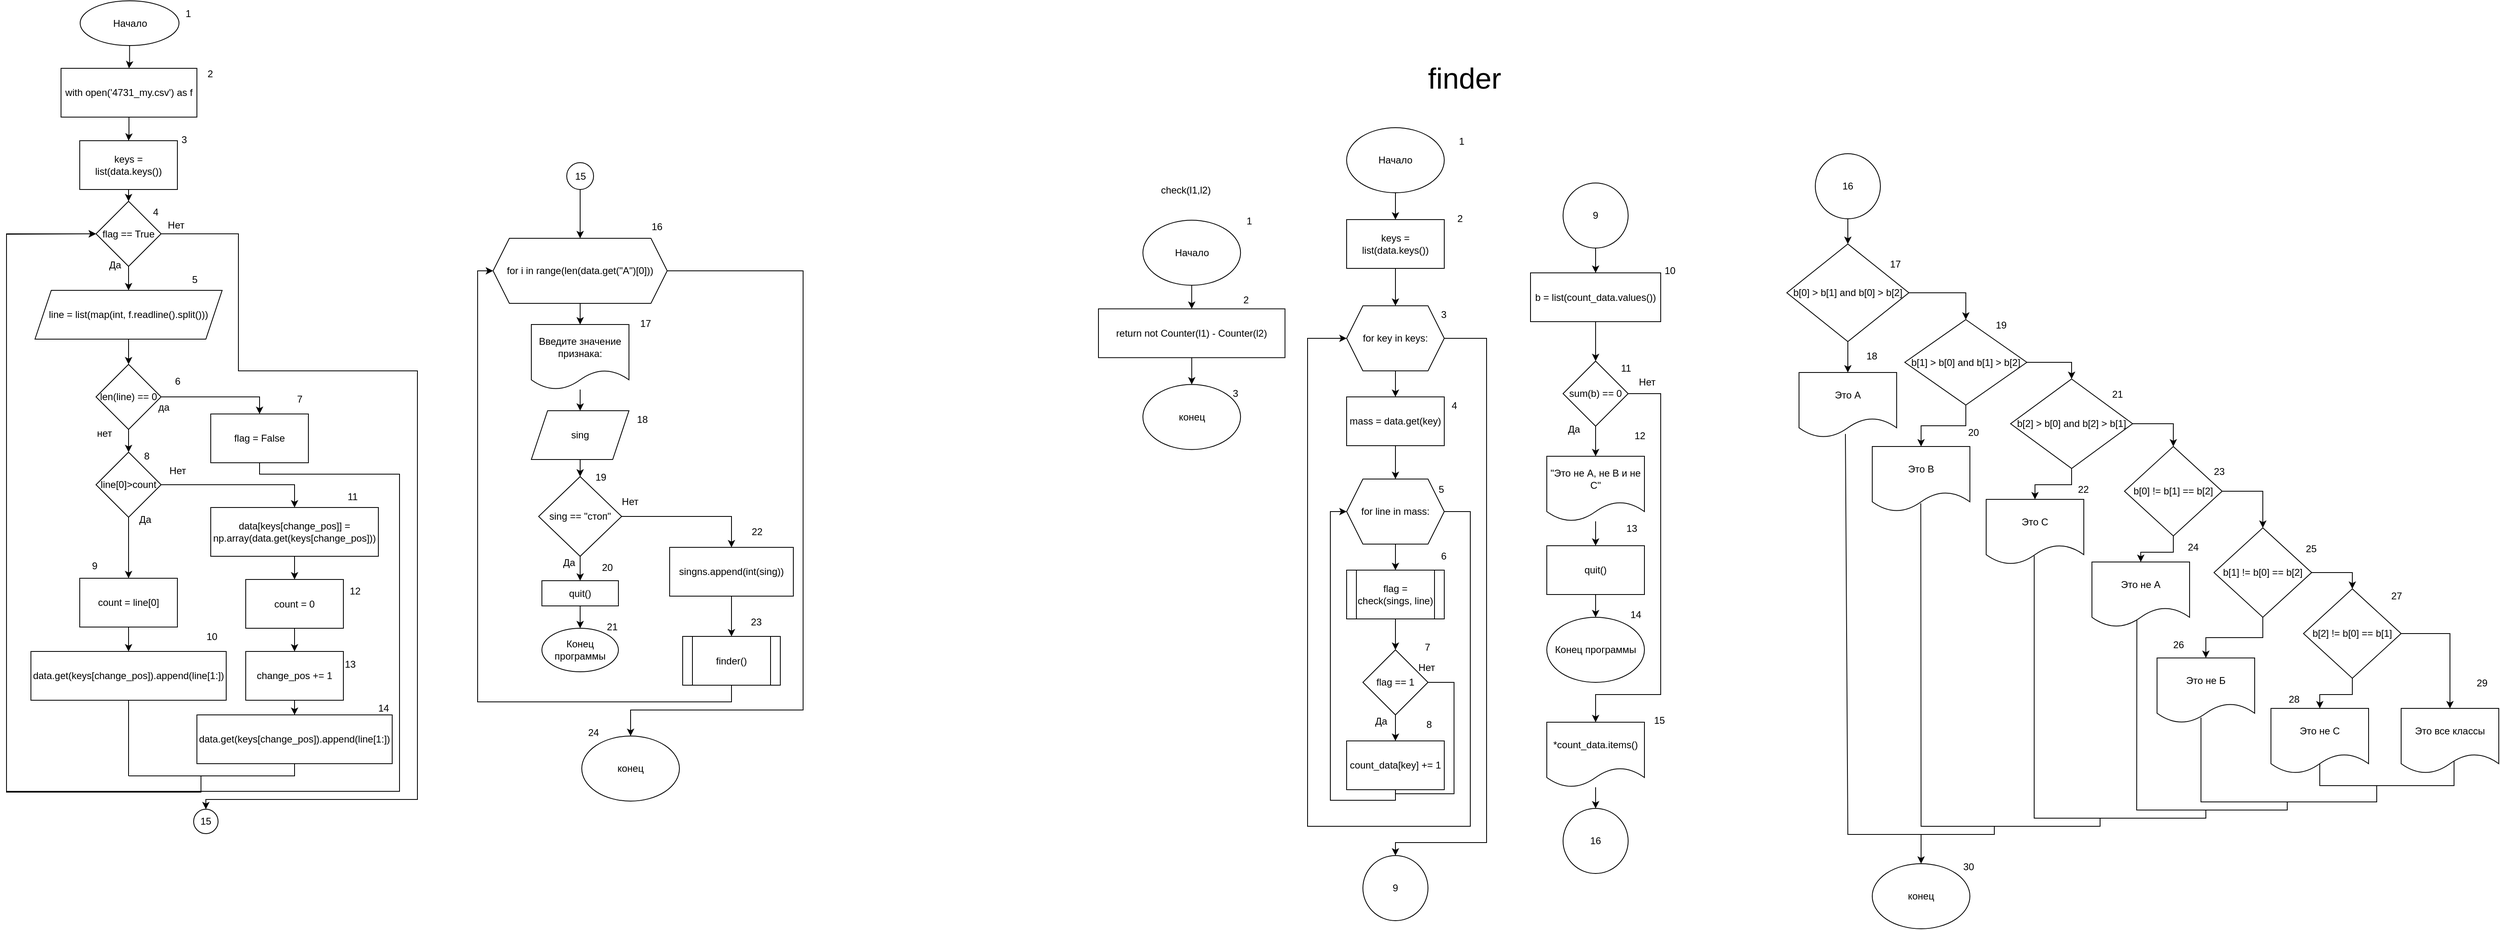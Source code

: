 <mxfile version="24.7.8">
  <diagram name="Страница — 1" id="6paGhTydWDE-ZFZEfHjX">
    <mxGraphModel dx="3225" dy="1973" grid="0" gridSize="10" guides="1" tooltips="1" connect="1" arrows="1" fold="1" page="0" pageScale="1" pageWidth="827" pageHeight="1169" math="0" shadow="0">
      <root>
        <mxCell id="0" />
        <mxCell id="1" parent="0" />
        <mxCell id="M2G4C2IX5sGu1GU9rxD8-1" style="edgeStyle=orthogonalEdgeStyle;rounded=0;orthogonalLoop=1;jettySize=auto;html=1;" parent="1" source="M2G4C2IX5sGu1GU9rxD8-2" target="M2G4C2IX5sGu1GU9rxD8-48" edge="1">
          <mxGeometry relative="1" as="geometry" />
        </mxCell>
        <mxCell id="M2G4C2IX5sGu1GU9rxD8-2" value="Начало" style="ellipse;whiteSpace=wrap;html=1;fillColor=default;" parent="1" vertex="1">
          <mxGeometry x="251.5" y="-75" width="121.5" height="55" as="geometry" />
        </mxCell>
        <mxCell id="M2G4C2IX5sGu1GU9rxD8-3" style="edgeStyle=orthogonalEdgeStyle;rounded=0;orthogonalLoop=1;jettySize=auto;html=1;" parent="1" source="M2G4C2IX5sGu1GU9rxD8-4" target="M2G4C2IX5sGu1GU9rxD8-41" edge="1">
          <mxGeometry relative="1" as="geometry" />
        </mxCell>
        <mxCell id="M2G4C2IX5sGu1GU9rxD8-4" value="line = list(map(int, f.readline().split()))" style="shape=parallelogram;perimeter=parallelogramPerimeter;whiteSpace=wrap;html=1;fixedSize=1;" parent="1" vertex="1">
          <mxGeometry x="196" y="281" width="230" height="60" as="geometry" />
        </mxCell>
        <mxCell id="M2G4C2IX5sGu1GU9rxD8-6" style="edgeStyle=orthogonalEdgeStyle;rounded=0;orthogonalLoop=1;jettySize=auto;html=1;" parent="1" source="M2G4C2IX5sGu1GU9rxD8-8" target="M2G4C2IX5sGu1GU9rxD8-10" edge="1">
          <mxGeometry relative="1" as="geometry" />
        </mxCell>
        <mxCell id="M2G4C2IX5sGu1GU9rxD8-7" style="edgeStyle=orthogonalEdgeStyle;rounded=0;orthogonalLoop=1;jettySize=auto;html=1;entryX=0.5;entryY=0;entryDx=0;entryDy=0;" parent="1" source="M2G4C2IX5sGu1GU9rxD8-8" target="M2G4C2IX5sGu1GU9rxD8-13" edge="1">
          <mxGeometry relative="1" as="geometry" />
        </mxCell>
        <mxCell id="M2G4C2IX5sGu1GU9rxD8-8" value="line[0]&amp;gt;count" style="rhombus;whiteSpace=wrap;html=1;" parent="1" vertex="1">
          <mxGeometry x="271" y="480" width="80" height="80" as="geometry" />
        </mxCell>
        <mxCell id="M2G4C2IX5sGu1GU9rxD8-9" style="edgeStyle=orthogonalEdgeStyle;rounded=0;orthogonalLoop=1;jettySize=auto;html=1;entryX=0.5;entryY=0;entryDx=0;entryDy=0;" parent="1" source="M2G4C2IX5sGu1GU9rxD8-10" target="M2G4C2IX5sGu1GU9rxD8-11" edge="1">
          <mxGeometry relative="1" as="geometry" />
        </mxCell>
        <mxCell id="M2G4C2IX5sGu1GU9rxD8-10" value="count = line[0]" style="rounded=0;whiteSpace=wrap;html=1;" parent="1" vertex="1">
          <mxGeometry x="251" y="635" width="120" height="60" as="geometry" />
        </mxCell>
        <mxCell id="M2G4C2IX5sGu1GU9rxD8-11" value="data.get(keys[change_pos]).append(line[1:])" style="rounded=0;whiteSpace=wrap;html=1;" parent="1" vertex="1">
          <mxGeometry x="191" y="725" width="240" height="60" as="geometry" />
        </mxCell>
        <mxCell id="M2G4C2IX5sGu1GU9rxD8-12" value="" style="edgeStyle=orthogonalEdgeStyle;rounded=0;orthogonalLoop=1;jettySize=auto;html=1;" parent="1" source="M2G4C2IX5sGu1GU9rxD8-13" target="M2G4C2IX5sGu1GU9rxD8-15" edge="1">
          <mxGeometry relative="1" as="geometry" />
        </mxCell>
        <mxCell id="M2G4C2IX5sGu1GU9rxD8-13" value="data[keys[change_pos]] = np.array(data.get(keys[change_pos]))" style="rounded=0;whiteSpace=wrap;html=1;" parent="1" vertex="1">
          <mxGeometry x="412" y="548" width="206" height="60" as="geometry" />
        </mxCell>
        <mxCell id="M2G4C2IX5sGu1GU9rxD8-14" value="" style="edgeStyle=orthogonalEdgeStyle;rounded=0;orthogonalLoop=1;jettySize=auto;html=1;" parent="1" source="M2G4C2IX5sGu1GU9rxD8-15" target="M2G4C2IX5sGu1GU9rxD8-17" edge="1">
          <mxGeometry relative="1" as="geometry" />
        </mxCell>
        <mxCell id="M2G4C2IX5sGu1GU9rxD8-15" value="count = 0" style="rounded=0;whiteSpace=wrap;html=1;" parent="1" vertex="1">
          <mxGeometry x="455" y="636.5" width="120" height="60" as="geometry" />
        </mxCell>
        <mxCell id="M2G4C2IX5sGu1GU9rxD8-16" value="" style="edgeStyle=orthogonalEdgeStyle;rounded=0;orthogonalLoop=1;jettySize=auto;html=1;" parent="1" source="M2G4C2IX5sGu1GU9rxD8-17" target="M2G4C2IX5sGu1GU9rxD8-20" edge="1">
          <mxGeometry relative="1" as="geometry" />
        </mxCell>
        <mxCell id="M2G4C2IX5sGu1GU9rxD8-17" value="change_pos += 1" style="rounded=0;whiteSpace=wrap;html=1;" parent="1" vertex="1">
          <mxGeometry x="455" y="725" width="120" height="60" as="geometry" />
        </mxCell>
        <mxCell id="M2G4C2IX5sGu1GU9rxD8-18" value="Нет" style="text;html=1;align=center;verticalAlign=middle;resizable=0;points=[];autosize=1;strokeColor=none;fillColor=none;" parent="1" vertex="1">
          <mxGeometry x="351" y="488" width="40" height="30" as="geometry" />
        </mxCell>
        <mxCell id="M2G4C2IX5sGu1GU9rxD8-19" value="Да" style="text;html=1;align=center;verticalAlign=middle;resizable=0;points=[];autosize=1;strokeColor=none;fillColor=none;" parent="1" vertex="1">
          <mxGeometry x="311" y="548" width="40" height="30" as="geometry" />
        </mxCell>
        <mxCell id="M2G4C2IX5sGu1GU9rxD8-20" value="data.get(keys[change_pos]).append(line[1:])" style="rounded=0;whiteSpace=wrap;html=1;" parent="1" vertex="1">
          <mxGeometry x="395" y="803" width="240" height="60" as="geometry" />
        </mxCell>
        <mxCell id="M2G4C2IX5sGu1GU9rxD8-22" value="" style="edgeStyle=orthogonalEdgeStyle;rounded=0;orthogonalLoop=1;jettySize=auto;html=1;" parent="1" source="M2G4C2IX5sGu1GU9rxD8-23" target="M2G4C2IX5sGu1GU9rxD8-43" edge="1">
          <mxGeometry relative="1" as="geometry" />
        </mxCell>
        <mxCell id="M2G4C2IX5sGu1GU9rxD8-23" value="keys = list(data.keys())" style="rounded=0;whiteSpace=wrap;html=1;" parent="1" vertex="1">
          <mxGeometry x="251" y="97" width="120" height="60" as="geometry" />
        </mxCell>
        <mxCell id="M2G4C2IX5sGu1GU9rxD8-24" value="1" style="text;html=1;align=center;verticalAlign=middle;resizable=0;points=[];autosize=1;strokeColor=none;fillColor=none;" parent="1" vertex="1">
          <mxGeometry x="371" y="-72" width="25" height="26" as="geometry" />
        </mxCell>
        <mxCell id="M2G4C2IX5sGu1GU9rxD8-25" value="2" style="text;html=1;align=center;verticalAlign=middle;resizable=0;points=[];autosize=1;strokeColor=none;fillColor=none;" parent="1" vertex="1">
          <mxGeometry x="398.5" y="2" width="25" height="26" as="geometry" />
        </mxCell>
        <mxCell id="M2G4C2IX5sGu1GU9rxD8-26" value="3" style="text;html=1;align=center;verticalAlign=middle;resizable=0;points=[];autosize=1;strokeColor=none;fillColor=none;" parent="1" vertex="1">
          <mxGeometry x="366" y="83" width="25" height="26" as="geometry" />
        </mxCell>
        <mxCell id="M2G4C2IX5sGu1GU9rxD8-27" value="4" style="text;html=1;align=center;verticalAlign=middle;resizable=0;points=[];autosize=1;strokeColor=none;fillColor=none;" parent="1" vertex="1">
          <mxGeometry x="331" y="171.5" width="25" height="26" as="geometry" />
        </mxCell>
        <mxCell id="M2G4C2IX5sGu1GU9rxD8-28" value="5" style="text;html=1;align=center;verticalAlign=middle;resizable=0;points=[];autosize=1;strokeColor=none;fillColor=none;" parent="1" vertex="1">
          <mxGeometry x="379" y="255" width="25" height="26" as="geometry" />
        </mxCell>
        <mxCell id="M2G4C2IX5sGu1GU9rxD8-29" value="8" style="text;html=1;align=center;verticalAlign=middle;resizable=0;points=[];autosize=1;strokeColor=none;fillColor=none;" parent="1" vertex="1">
          <mxGeometry x="320" y="472" width="25" height="26" as="geometry" />
        </mxCell>
        <mxCell id="M2G4C2IX5sGu1GU9rxD8-30" value="9" style="text;html=1;align=center;verticalAlign=middle;resizable=0;points=[];autosize=1;strokeColor=none;fillColor=none;" parent="1" vertex="1">
          <mxGeometry x="256" y="607" width="25" height="26" as="geometry" />
        </mxCell>
        <mxCell id="M2G4C2IX5sGu1GU9rxD8-31" value="10" style="text;html=1;align=center;verticalAlign=middle;resizable=0;points=[];autosize=1;strokeColor=none;fillColor=none;" parent="1" vertex="1">
          <mxGeometry x="397" y="694" width="31" height="26" as="geometry" />
        </mxCell>
        <mxCell id="M2G4C2IX5sGu1GU9rxD8-32" value="11" style="text;html=1;align=center;verticalAlign=middle;resizable=0;points=[];autosize=1;strokeColor=none;fillColor=none;" parent="1" vertex="1">
          <mxGeometry x="571" y="522" width="30" height="26" as="geometry" />
        </mxCell>
        <mxCell id="M2G4C2IX5sGu1GU9rxD8-33" value="12" style="text;html=1;align=center;verticalAlign=middle;resizable=0;points=[];autosize=1;strokeColor=none;fillColor=none;" parent="1" vertex="1">
          <mxGeometry x="573" y="638" width="31" height="26" as="geometry" />
        </mxCell>
        <mxCell id="M2G4C2IX5sGu1GU9rxD8-34" value="13" style="text;html=1;align=center;verticalAlign=middle;resizable=0;points=[];autosize=1;strokeColor=none;fillColor=none;" parent="1" vertex="1">
          <mxGeometry x="567" y="728" width="31" height="26" as="geometry" />
        </mxCell>
        <mxCell id="M2G4C2IX5sGu1GU9rxD8-35" value="14" style="text;html=1;align=center;verticalAlign=middle;resizable=0;points=[];autosize=1;strokeColor=none;fillColor=none;" parent="1" vertex="1">
          <mxGeometry x="608" y="782" width="31" height="26" as="geometry" />
        </mxCell>
        <mxCell id="M2G4C2IX5sGu1GU9rxD8-36" value="" style="endArrow=none;html=1;rounded=0;entryX=0.5;entryY=1;entryDx=0;entryDy=0;" parent="1" target="M2G4C2IX5sGu1GU9rxD8-11" edge="1">
          <mxGeometry width="50" height="50" relative="1" as="geometry">
            <mxPoint x="311" y="878" as="sourcePoint" />
            <mxPoint x="293.5" y="819" as="targetPoint" />
          </mxGeometry>
        </mxCell>
        <mxCell id="M2G4C2IX5sGu1GU9rxD8-37" value="" style="endArrow=classic;html=1;rounded=0;entryX=0;entryY=0.5;entryDx=0;entryDy=0;" parent="1" target="M2G4C2IX5sGu1GU9rxD8-43" edge="1">
          <mxGeometry width="50" height="50" relative="1" as="geometry">
            <mxPoint x="400" y="878" as="sourcePoint" />
            <mxPoint x="237" y="211.5" as="targetPoint" />
            <Array as="points">
              <mxPoint x="400" y="890" />
              <mxPoint x="400" y="898" />
              <mxPoint x="280" y="898" />
              <mxPoint x="161" y="898" />
              <mxPoint x="161" y="212" />
            </Array>
          </mxGeometry>
        </mxCell>
        <mxCell id="M2G4C2IX5sGu1GU9rxD8-38" value="" style="endArrow=none;html=1;rounded=0;entryX=0.5;entryY=1;entryDx=0;entryDy=0;" parent="1" target="M2G4C2IX5sGu1GU9rxD8-20" edge="1">
          <mxGeometry width="50" height="50" relative="1" as="geometry">
            <mxPoint x="311" y="878" as="sourcePoint" />
            <mxPoint x="521" y="895" as="targetPoint" />
            <Array as="points">
              <mxPoint x="403" y="878" />
              <mxPoint x="515" y="878" />
            </Array>
          </mxGeometry>
        </mxCell>
        <mxCell id="M2G4C2IX5sGu1GU9rxD8-39" style="edgeStyle=orthogonalEdgeStyle;rounded=0;orthogonalLoop=1;jettySize=auto;html=1;entryX=0.5;entryY=0;entryDx=0;entryDy=0;" parent="1" source="M2G4C2IX5sGu1GU9rxD8-41" target="M2G4C2IX5sGu1GU9rxD8-8" edge="1">
          <mxGeometry relative="1" as="geometry" />
        </mxCell>
        <mxCell id="M2G4C2IX5sGu1GU9rxD8-40" style="edgeStyle=orthogonalEdgeStyle;rounded=0;orthogonalLoop=1;jettySize=auto;html=1;entryX=0.5;entryY=0;entryDx=0;entryDy=0;" parent="1" source="M2G4C2IX5sGu1GU9rxD8-41" target="M2G4C2IX5sGu1GU9rxD8-46" edge="1">
          <mxGeometry relative="1" as="geometry" />
        </mxCell>
        <mxCell id="M2G4C2IX5sGu1GU9rxD8-41" value="len(line) == 0" style="rhombus;whiteSpace=wrap;html=1;" parent="1" vertex="1">
          <mxGeometry x="271" y="372" width="80" height="80" as="geometry" />
        </mxCell>
        <mxCell id="M2G4C2IX5sGu1GU9rxD8-42" value="" style="edgeStyle=orthogonalEdgeStyle;rounded=0;orthogonalLoop=1;jettySize=auto;html=1;" parent="1" source="M2G4C2IX5sGu1GU9rxD8-43" target="M2G4C2IX5sGu1GU9rxD8-4" edge="1">
          <mxGeometry relative="1" as="geometry" />
        </mxCell>
        <mxCell id="sWcWIXIFr8LI8NSw1lXt-58" style="edgeStyle=orthogonalEdgeStyle;rounded=0;orthogonalLoop=1;jettySize=auto;html=1;exitX=1;exitY=0.5;exitDx=0;exitDy=0;entryX=0.5;entryY=0;entryDx=0;entryDy=0;" parent="1" source="M2G4C2IX5sGu1GU9rxD8-43" target="sWcWIXIFr8LI8NSw1lXt-57" edge="1">
          <mxGeometry relative="1" as="geometry">
            <Array as="points">
              <mxPoint x="446" y="212" />
              <mxPoint x="446" y="380" />
              <mxPoint x="666" y="380" />
              <mxPoint x="666" y="907" />
              <mxPoint x="406" y="907" />
            </Array>
          </mxGeometry>
        </mxCell>
        <mxCell id="M2G4C2IX5sGu1GU9rxD8-43" value="flag == True" style="rhombus;whiteSpace=wrap;html=1;" parent="1" vertex="1">
          <mxGeometry x="271" y="171.5" width="80" height="80" as="geometry" />
        </mxCell>
        <mxCell id="M2G4C2IX5sGu1GU9rxD8-44" value="нет" style="text;html=1;align=center;verticalAlign=middle;resizable=0;points=[];autosize=1;strokeColor=none;fillColor=none;" parent="1" vertex="1">
          <mxGeometry x="263" y="444" width="36" height="26" as="geometry" />
        </mxCell>
        <mxCell id="M2G4C2IX5sGu1GU9rxD8-45" style="edgeStyle=orthogonalEdgeStyle;rounded=0;orthogonalLoop=1;jettySize=auto;html=1;entryX=0;entryY=0.5;entryDx=0;entryDy=0;" parent="1" source="M2G4C2IX5sGu1GU9rxD8-46" target="M2G4C2IX5sGu1GU9rxD8-43" edge="1">
          <mxGeometry relative="1" as="geometry">
            <Array as="points">
              <mxPoint x="472" y="507" />
              <mxPoint x="644" y="507" />
              <mxPoint x="644" y="897" />
              <mxPoint x="161" y="897" />
              <mxPoint x="161" y="212" />
            </Array>
          </mxGeometry>
        </mxCell>
        <mxCell id="M2G4C2IX5sGu1GU9rxD8-46" value="flag = False" style="rounded=0;whiteSpace=wrap;html=1;" parent="1" vertex="1">
          <mxGeometry x="412" y="433" width="120" height="60" as="geometry" />
        </mxCell>
        <mxCell id="M2G4C2IX5sGu1GU9rxD8-47" style="edgeStyle=orthogonalEdgeStyle;rounded=0;orthogonalLoop=1;jettySize=auto;html=1;entryX=0.5;entryY=0;entryDx=0;entryDy=0;" parent="1" source="M2G4C2IX5sGu1GU9rxD8-48" target="M2G4C2IX5sGu1GU9rxD8-23" edge="1">
          <mxGeometry relative="1" as="geometry" />
        </mxCell>
        <mxCell id="M2G4C2IX5sGu1GU9rxD8-48" value="with open(&#39;4731_my.csv&#39;) as f" style="rounded=0;whiteSpace=wrap;html=1;" parent="1" vertex="1">
          <mxGeometry x="228" y="8" width="167" height="60" as="geometry" />
        </mxCell>
        <mxCell id="M2G4C2IX5sGu1GU9rxD8-49" value="6" style="text;html=1;align=center;verticalAlign=middle;resizable=0;points=[];autosize=1;strokeColor=none;fillColor=none;" parent="1" vertex="1">
          <mxGeometry x="358" y="380" width="25" height="26" as="geometry" />
        </mxCell>
        <mxCell id="M2G4C2IX5sGu1GU9rxD8-50" value="7" style="text;html=1;align=center;verticalAlign=middle;resizable=0;points=[];autosize=1;strokeColor=none;fillColor=none;" parent="1" vertex="1">
          <mxGeometry x="508" y="402" width="25" height="26" as="geometry" />
        </mxCell>
        <mxCell id="M2G4C2IX5sGu1GU9rxD8-51" value="да" style="text;html=1;align=center;verticalAlign=middle;resizable=0;points=[];autosize=1;strokeColor=none;fillColor=none;" parent="1" vertex="1">
          <mxGeometry x="338" y="412" width="32" height="26" as="geometry" />
        </mxCell>
        <mxCell id="M2G4C2IX5sGu1GU9rxD8-52" value="Да" style="text;html=1;align=center;verticalAlign=middle;resizable=0;points=[];autosize=1;strokeColor=none;fillColor=none;" parent="1" vertex="1">
          <mxGeometry x="277" y="237" width="33" height="26" as="geometry" />
        </mxCell>
        <mxCell id="M2G4C2IX5sGu1GU9rxD8-53" value="Нет" style="text;html=1;align=center;verticalAlign=middle;resizable=0;points=[];autosize=1;strokeColor=none;fillColor=none;" parent="1" vertex="1">
          <mxGeometry x="350" y="188" width="38" height="26" as="geometry" />
        </mxCell>
        <mxCell id="M2G4C2IX5sGu1GU9rxD8-166" style="edgeStyle=orthogonalEdgeStyle;rounded=0;orthogonalLoop=1;jettySize=auto;html=1;entryX=0.5;entryY=0;entryDx=0;entryDy=0;" parent="1" source="M2G4C2IX5sGu1GU9rxD8-55" target="M2G4C2IX5sGu1GU9rxD8-165" edge="1">
          <mxGeometry relative="1" as="geometry" />
        </mxCell>
        <mxCell id="M2G4C2IX5sGu1GU9rxD8-169" style="edgeStyle=orthogonalEdgeStyle;rounded=0;orthogonalLoop=1;jettySize=auto;html=1;exitX=1;exitY=0.5;exitDx=0;exitDy=0;entryX=0.5;entryY=0;entryDx=0;entryDy=0;" parent="1" source="M2G4C2IX5sGu1GU9rxD8-55" target="M2G4C2IX5sGu1GU9rxD8-164" edge="1">
          <mxGeometry relative="1" as="geometry">
            <Array as="points">
              <mxPoint x="1140" y="257" />
              <mxPoint x="1140" y="797" />
              <mxPoint x="928" y="797" />
            </Array>
          </mxGeometry>
        </mxCell>
        <mxCell id="M2G4C2IX5sGu1GU9rxD8-55" value="for i in range(len(data.get(&quot;A&quot;)[0]))" style="shape=hexagon;perimeter=hexagonPerimeter2;whiteSpace=wrap;html=1;fixedSize=1;" parent="1" vertex="1">
          <mxGeometry x="759" y="217" width="214" height="80" as="geometry" />
        </mxCell>
        <mxCell id="M2G4C2IX5sGu1GU9rxD8-58" style="edgeStyle=orthogonalEdgeStyle;rounded=0;orthogonalLoop=1;jettySize=auto;html=1;entryX=0.5;entryY=0;entryDx=0;entryDy=0;" parent="1" source="M2G4C2IX5sGu1GU9rxD8-56" target="M2G4C2IX5sGu1GU9rxD8-57" edge="1">
          <mxGeometry relative="1" as="geometry" />
        </mxCell>
        <mxCell id="M2G4C2IX5sGu1GU9rxD8-56" value="sing" style="shape=parallelogram;perimeter=parallelogramPerimeter;whiteSpace=wrap;html=1;fixedSize=1;" parent="1" vertex="1">
          <mxGeometry x="806" y="429" width="120" height="60" as="geometry" />
        </mxCell>
        <mxCell id="M2G4C2IX5sGu1GU9rxD8-64" style="edgeStyle=orthogonalEdgeStyle;rounded=0;orthogonalLoop=1;jettySize=auto;html=1;entryX=0.5;entryY=0;entryDx=0;entryDy=0;" parent="1" source="M2G4C2IX5sGu1GU9rxD8-57" target="M2G4C2IX5sGu1GU9rxD8-63" edge="1">
          <mxGeometry relative="1" as="geometry" />
        </mxCell>
        <mxCell id="sWcWIXIFr8LI8NSw1lXt-48" style="edgeStyle=orthogonalEdgeStyle;rounded=0;orthogonalLoop=1;jettySize=auto;html=1;entryX=0.5;entryY=0;entryDx=0;entryDy=0;" parent="1" source="M2G4C2IX5sGu1GU9rxD8-57" target="sWcWIXIFr8LI8NSw1lXt-47" edge="1">
          <mxGeometry relative="1" as="geometry" />
        </mxCell>
        <mxCell id="M2G4C2IX5sGu1GU9rxD8-57" value="sing == &quot;стоп&quot;" style="rhombus;whiteSpace=wrap;html=1;" parent="1" vertex="1">
          <mxGeometry x="815" y="510" width="102" height="98" as="geometry" />
        </mxCell>
        <mxCell id="M2G4C2IX5sGu1GU9rxD8-60" value="Конец программы" style="ellipse;whiteSpace=wrap;html=1;" parent="1" vertex="1">
          <mxGeometry x="819" y="696.5" width="94" height="53.5" as="geometry" />
        </mxCell>
        <mxCell id="M2G4C2IX5sGu1GU9rxD8-62" value="Да" style="text;html=1;align=center;verticalAlign=middle;resizable=0;points=[];autosize=1;strokeColor=none;fillColor=none;" parent="1" vertex="1">
          <mxGeometry x="835" y="603" width="33" height="26" as="geometry" />
        </mxCell>
        <mxCell id="M2G4C2IX5sGu1GU9rxD8-161" style="edgeStyle=orthogonalEdgeStyle;rounded=0;orthogonalLoop=1;jettySize=auto;html=1;entryX=0.5;entryY=0;entryDx=0;entryDy=0;" parent="1" source="M2G4C2IX5sGu1GU9rxD8-63" target="M2G4C2IX5sGu1GU9rxD8-66" edge="1">
          <mxGeometry relative="1" as="geometry" />
        </mxCell>
        <mxCell id="M2G4C2IX5sGu1GU9rxD8-63" value="singns.append(int(sing))" style="rounded=0;whiteSpace=wrap;html=1;" parent="1" vertex="1">
          <mxGeometry x="976" y="597" width="152" height="60" as="geometry" />
        </mxCell>
        <mxCell id="M2G4C2IX5sGu1GU9rxD8-65" value="Нет" style="text;html=1;align=center;verticalAlign=middle;resizable=0;points=[];autosize=1;strokeColor=none;fillColor=none;" parent="1" vertex="1">
          <mxGeometry x="908" y="528" width="38" height="26" as="geometry" />
        </mxCell>
        <mxCell id="M2G4C2IX5sGu1GU9rxD8-162" style="edgeStyle=orthogonalEdgeStyle;rounded=0;orthogonalLoop=1;jettySize=auto;html=1;entryX=0;entryY=0.5;entryDx=0;entryDy=0;" parent="1" source="M2G4C2IX5sGu1GU9rxD8-66" target="M2G4C2IX5sGu1GU9rxD8-55" edge="1">
          <mxGeometry relative="1" as="geometry">
            <Array as="points">
              <mxPoint x="1052" y="787" />
              <mxPoint x="740" y="787" />
              <mxPoint x="740" y="257" />
            </Array>
          </mxGeometry>
        </mxCell>
        <mxCell id="M2G4C2IX5sGu1GU9rxD8-66" value="finder()" style="shape=process;whiteSpace=wrap;html=1;backgroundOutline=1;" parent="1" vertex="1">
          <mxGeometry x="992" y="706.5" width="120" height="60" as="geometry" />
        </mxCell>
        <mxCell id="M2G4C2IX5sGu1GU9rxD8-67" value="&lt;font style=&quot;font-size: 36px;&quot;&gt;finder&lt;/font&gt;" style="text;html=1;align=center;verticalAlign=middle;whiteSpace=wrap;rounded=0;" parent="1" vertex="1">
          <mxGeometry x="1878" y="-18" width="150" height="76" as="geometry" />
        </mxCell>
        <mxCell id="M2G4C2IX5sGu1GU9rxD8-73" value="" style="edgeStyle=orthogonalEdgeStyle;rounded=0;orthogonalLoop=1;jettySize=auto;html=1;" parent="1" source="M2G4C2IX5sGu1GU9rxD8-68" target="M2G4C2IX5sGu1GU9rxD8-69" edge="1">
          <mxGeometry relative="1" as="geometry" />
        </mxCell>
        <mxCell id="M2G4C2IX5sGu1GU9rxD8-68" value="Начало" style="ellipse;whiteSpace=wrap;html=1;" parent="1" vertex="1">
          <mxGeometry x="1808" y="81" width="120" height="80" as="geometry" />
        </mxCell>
        <mxCell id="M2G4C2IX5sGu1GU9rxD8-74" value="" style="edgeStyle=orthogonalEdgeStyle;rounded=0;orthogonalLoop=1;jettySize=auto;html=1;" parent="1" source="M2G4C2IX5sGu1GU9rxD8-69" target="M2G4C2IX5sGu1GU9rxD8-70" edge="1">
          <mxGeometry relative="1" as="geometry" />
        </mxCell>
        <mxCell id="M2G4C2IX5sGu1GU9rxD8-69" value="keys = list(data.keys())" style="rounded=0;whiteSpace=wrap;html=1;" parent="1" vertex="1">
          <mxGeometry x="1808" y="194" width="120" height="60" as="geometry" />
        </mxCell>
        <mxCell id="M2G4C2IX5sGu1GU9rxD8-75" style="edgeStyle=orthogonalEdgeStyle;rounded=0;orthogonalLoop=1;jettySize=auto;html=1;" parent="1" source="M2G4C2IX5sGu1GU9rxD8-70" target="M2G4C2IX5sGu1GU9rxD8-71" edge="1">
          <mxGeometry relative="1" as="geometry" />
        </mxCell>
        <mxCell id="M2G4C2IX5sGu1GU9rxD8-90" style="edgeStyle=orthogonalEdgeStyle;rounded=0;orthogonalLoop=1;jettySize=auto;html=1;entryX=0.5;entryY=0;entryDx=0;entryDy=0;" parent="1" source="M2G4C2IX5sGu1GU9rxD8-70" target="M2G4C2IX5sGu1GU9rxD8-89" edge="1">
          <mxGeometry relative="1" as="geometry">
            <Array as="points">
              <mxPoint x="1980" y="340" />
              <mxPoint x="1980" y="960" />
              <mxPoint x="1868" y="960" />
            </Array>
          </mxGeometry>
        </mxCell>
        <mxCell id="M2G4C2IX5sGu1GU9rxD8-70" value="for key in keys:" style="shape=hexagon;perimeter=hexagonPerimeter2;whiteSpace=wrap;html=1;fixedSize=1;" parent="1" vertex="1">
          <mxGeometry x="1808" y="300" width="120" height="80" as="geometry" />
        </mxCell>
        <mxCell id="M2G4C2IX5sGu1GU9rxD8-76" style="edgeStyle=orthogonalEdgeStyle;rounded=0;orthogonalLoop=1;jettySize=auto;html=1;" parent="1" source="M2G4C2IX5sGu1GU9rxD8-71" target="M2G4C2IX5sGu1GU9rxD8-72" edge="1">
          <mxGeometry relative="1" as="geometry" />
        </mxCell>
        <mxCell id="M2G4C2IX5sGu1GU9rxD8-71" value="mass = data.get(key)" style="rounded=0;whiteSpace=wrap;html=1;" parent="1" vertex="1">
          <mxGeometry x="1808" y="412" width="120" height="60" as="geometry" />
        </mxCell>
        <mxCell id="M2G4C2IX5sGu1GU9rxD8-79" style="edgeStyle=orthogonalEdgeStyle;rounded=0;orthogonalLoop=1;jettySize=auto;html=1;" parent="1" source="M2G4C2IX5sGu1GU9rxD8-72" target="M2G4C2IX5sGu1GU9rxD8-77" edge="1">
          <mxGeometry relative="1" as="geometry" />
        </mxCell>
        <mxCell id="M2G4C2IX5sGu1GU9rxD8-88" style="edgeStyle=orthogonalEdgeStyle;rounded=0;orthogonalLoop=1;jettySize=auto;html=1;entryX=0;entryY=0.5;entryDx=0;entryDy=0;" parent="1" source="M2G4C2IX5sGu1GU9rxD8-72" target="M2G4C2IX5sGu1GU9rxD8-70" edge="1">
          <mxGeometry relative="1" as="geometry">
            <Array as="points">
              <mxPoint x="1960" y="553" />
              <mxPoint x="1960" y="940" />
              <mxPoint x="1760" y="940" />
              <mxPoint x="1760" y="340" />
            </Array>
          </mxGeometry>
        </mxCell>
        <mxCell id="M2G4C2IX5sGu1GU9rxD8-72" value="for line in mass:" style="shape=hexagon;perimeter=hexagonPerimeter2;whiteSpace=wrap;html=1;fixedSize=1;" parent="1" vertex="1">
          <mxGeometry x="1808" y="513" width="120" height="80" as="geometry" />
        </mxCell>
        <mxCell id="M2G4C2IX5sGu1GU9rxD8-80" style="edgeStyle=orthogonalEdgeStyle;rounded=0;orthogonalLoop=1;jettySize=auto;html=1;" parent="1" source="M2G4C2IX5sGu1GU9rxD8-77" target="M2G4C2IX5sGu1GU9rxD8-78" edge="1">
          <mxGeometry relative="1" as="geometry" />
        </mxCell>
        <mxCell id="M2G4C2IX5sGu1GU9rxD8-77" value="flag = check(sings, line)" style="shape=process;whiteSpace=wrap;html=1;backgroundOutline=1;" parent="1" vertex="1">
          <mxGeometry x="1808" y="625" width="120" height="60" as="geometry" />
        </mxCell>
        <mxCell id="M2G4C2IX5sGu1GU9rxD8-82" value="" style="edgeStyle=orthogonalEdgeStyle;rounded=0;orthogonalLoop=1;jettySize=auto;html=1;" parent="1" source="M2G4C2IX5sGu1GU9rxD8-78" target="M2G4C2IX5sGu1GU9rxD8-81" edge="1">
          <mxGeometry relative="1" as="geometry" />
        </mxCell>
        <mxCell id="M2G4C2IX5sGu1GU9rxD8-78" value="flag == 1" style="rhombus;whiteSpace=wrap;html=1;" parent="1" vertex="1">
          <mxGeometry x="1828" y="723" width="80" height="80" as="geometry" />
        </mxCell>
        <mxCell id="M2G4C2IX5sGu1GU9rxD8-83" style="edgeStyle=orthogonalEdgeStyle;rounded=0;orthogonalLoop=1;jettySize=auto;html=1;entryX=0;entryY=0.5;entryDx=0;entryDy=0;" parent="1" source="M2G4C2IX5sGu1GU9rxD8-81" target="M2G4C2IX5sGu1GU9rxD8-72" edge="1">
          <mxGeometry relative="1" as="geometry">
            <Array as="points">
              <mxPoint x="1868" y="908" />
              <mxPoint x="1788" y="908" />
              <mxPoint x="1788" y="553" />
            </Array>
          </mxGeometry>
        </mxCell>
        <mxCell id="M2G4C2IX5sGu1GU9rxD8-81" value="count_data[key] += 1" style="rounded=0;whiteSpace=wrap;html=1;" parent="1" vertex="1">
          <mxGeometry x="1808" y="835" width="120" height="60" as="geometry" />
        </mxCell>
        <mxCell id="M2G4C2IX5sGu1GU9rxD8-84" value="Да" style="text;html=1;align=center;verticalAlign=middle;resizable=0;points=[];autosize=1;strokeColor=none;fillColor=none;" parent="1" vertex="1">
          <mxGeometry x="1833" y="798" width="33" height="26" as="geometry" />
        </mxCell>
        <mxCell id="M2G4C2IX5sGu1GU9rxD8-85" value="Нет" style="text;html=1;align=center;verticalAlign=middle;resizable=0;points=[];autosize=1;strokeColor=none;fillColor=none;" parent="1" vertex="1">
          <mxGeometry x="1887" y="732" width="38" height="26" as="geometry" />
        </mxCell>
        <mxCell id="M2G4C2IX5sGu1GU9rxD8-87" value="" style="endArrow=none;html=1;rounded=0;exitX=1;exitY=0.5;exitDx=0;exitDy=0;" parent="1" source="M2G4C2IX5sGu1GU9rxD8-78" edge="1">
          <mxGeometry width="50" height="50" relative="1" as="geometry">
            <mxPoint x="1960" y="780" as="sourcePoint" />
            <mxPoint x="1868" y="900" as="targetPoint" />
            <Array as="points">
              <mxPoint x="1940" y="763" />
              <mxPoint x="1940" y="840" />
              <mxPoint x="1940" y="900" />
            </Array>
          </mxGeometry>
        </mxCell>
        <mxCell id="M2G4C2IX5sGu1GU9rxD8-89" value="9" style="ellipse;whiteSpace=wrap;html=1;aspect=fixed;" parent="1" vertex="1">
          <mxGeometry x="1828" y="976" width="80" height="80" as="geometry" />
        </mxCell>
        <mxCell id="M2G4C2IX5sGu1GU9rxD8-96" style="edgeStyle=orthogonalEdgeStyle;rounded=0;orthogonalLoop=1;jettySize=auto;html=1;entryX=0.5;entryY=0;entryDx=0;entryDy=0;" parent="1" source="M2G4C2IX5sGu1GU9rxD8-91" target="M2G4C2IX5sGu1GU9rxD8-93" edge="1">
          <mxGeometry relative="1" as="geometry" />
        </mxCell>
        <mxCell id="M2G4C2IX5sGu1GU9rxD8-91" value="9" style="ellipse;whiteSpace=wrap;html=1;aspect=fixed;" parent="1" vertex="1">
          <mxGeometry x="2074" y="149" width="80" height="80" as="geometry" />
        </mxCell>
        <mxCell id="M2G4C2IX5sGu1GU9rxD8-99" style="edgeStyle=orthogonalEdgeStyle;rounded=0;orthogonalLoop=1;jettySize=auto;html=1;entryX=0.5;entryY=0;entryDx=0;entryDy=0;" parent="1" source="M2G4C2IX5sGu1GU9rxD8-92" target="M2G4C2IX5sGu1GU9rxD8-94" edge="1">
          <mxGeometry relative="1" as="geometry" />
        </mxCell>
        <mxCell id="M2G4C2IX5sGu1GU9rxD8-104" style="edgeStyle=orthogonalEdgeStyle;rounded=0;orthogonalLoop=1;jettySize=auto;html=1;" parent="1" source="M2G4C2IX5sGu1GU9rxD8-92" target="M2G4C2IX5sGu1GU9rxD8-102" edge="1">
          <mxGeometry relative="1" as="geometry">
            <Array as="points">
              <mxPoint x="2194" y="408" />
              <mxPoint x="2194" y="778" />
              <mxPoint x="2114" y="778" />
            </Array>
          </mxGeometry>
        </mxCell>
        <mxCell id="M2G4C2IX5sGu1GU9rxD8-92" value="sum(b) == 0" style="rhombus;whiteSpace=wrap;html=1;" parent="1" vertex="1">
          <mxGeometry x="2074" y="368" width="80" height="80" as="geometry" />
        </mxCell>
        <mxCell id="M2G4C2IX5sGu1GU9rxD8-98" style="edgeStyle=orthogonalEdgeStyle;rounded=0;orthogonalLoop=1;jettySize=auto;html=1;entryX=0.5;entryY=0;entryDx=0;entryDy=0;" parent="1" source="M2G4C2IX5sGu1GU9rxD8-93" target="M2G4C2IX5sGu1GU9rxD8-92" edge="1">
          <mxGeometry relative="1" as="geometry" />
        </mxCell>
        <mxCell id="M2G4C2IX5sGu1GU9rxD8-93" value="b = list(count_data.values())" style="rounded=0;whiteSpace=wrap;html=1;" parent="1" vertex="1">
          <mxGeometry x="2034" y="259.5" width="160" height="60" as="geometry" />
        </mxCell>
        <mxCell id="sWcWIXIFr8LI8NSw1lXt-43" style="edgeStyle=orthogonalEdgeStyle;rounded=0;orthogonalLoop=1;jettySize=auto;html=1;entryX=0.5;entryY=0;entryDx=0;entryDy=0;" parent="1" source="M2G4C2IX5sGu1GU9rxD8-94" target="sWcWIXIFr8LI8NSw1lXt-41" edge="1">
          <mxGeometry relative="1" as="geometry" />
        </mxCell>
        <mxCell id="M2G4C2IX5sGu1GU9rxD8-94" value="&quot;Это не А, не B и не C&quot;" style="shape=document;whiteSpace=wrap;html=1;boundedLbl=1;" parent="1" vertex="1">
          <mxGeometry x="2054" y="485" width="120" height="80" as="geometry" />
        </mxCell>
        <mxCell id="M2G4C2IX5sGu1GU9rxD8-95" value="Конец программы" style="ellipse;whiteSpace=wrap;html=1;" parent="1" vertex="1">
          <mxGeometry x="2054" y="683" width="120" height="80" as="geometry" />
        </mxCell>
        <mxCell id="M2G4C2IX5sGu1GU9rxD8-106" value="" style="edgeStyle=orthogonalEdgeStyle;rounded=0;orthogonalLoop=1;jettySize=auto;html=1;" parent="1" source="M2G4C2IX5sGu1GU9rxD8-102" target="M2G4C2IX5sGu1GU9rxD8-105" edge="1">
          <mxGeometry relative="1" as="geometry" />
        </mxCell>
        <mxCell id="M2G4C2IX5sGu1GU9rxD8-102" value="*count_data.items()" style="shape=document;whiteSpace=wrap;html=1;boundedLbl=1;" parent="1" vertex="1">
          <mxGeometry x="2054" y="812" width="120" height="80" as="geometry" />
        </mxCell>
        <mxCell id="M2G4C2IX5sGu1GU9rxD8-105" value="16" style="ellipse;whiteSpace=wrap;html=1;aspect=fixed;" parent="1" vertex="1">
          <mxGeometry x="2074" y="918" width="80" height="80" as="geometry" />
        </mxCell>
        <mxCell id="M2G4C2IX5sGu1GU9rxD8-110" value="" style="edgeStyle=orthogonalEdgeStyle;rounded=0;orthogonalLoop=1;jettySize=auto;html=1;" parent="1" source="M2G4C2IX5sGu1GU9rxD8-107" target="M2G4C2IX5sGu1GU9rxD8-108" edge="1">
          <mxGeometry relative="1" as="geometry" />
        </mxCell>
        <mxCell id="M2G4C2IX5sGu1GU9rxD8-107" value="16" style="ellipse;whiteSpace=wrap;html=1;aspect=fixed;" parent="1" vertex="1">
          <mxGeometry x="2384" y="113" width="80" height="80" as="geometry" />
        </mxCell>
        <mxCell id="M2G4C2IX5sGu1GU9rxD8-111" style="edgeStyle=orthogonalEdgeStyle;rounded=0;orthogonalLoop=1;jettySize=auto;html=1;" parent="1" source="M2G4C2IX5sGu1GU9rxD8-108" target="M2G4C2IX5sGu1GU9rxD8-109" edge="1">
          <mxGeometry relative="1" as="geometry" />
        </mxCell>
        <mxCell id="M2G4C2IX5sGu1GU9rxD8-137" style="edgeStyle=orthogonalEdgeStyle;rounded=0;orthogonalLoop=1;jettySize=auto;html=1;exitX=1;exitY=0.5;exitDx=0;exitDy=0;entryX=0.5;entryY=0;entryDx=0;entryDy=0;" parent="1" source="M2G4C2IX5sGu1GU9rxD8-108" target="M2G4C2IX5sGu1GU9rxD8-113" edge="1">
          <mxGeometry relative="1" as="geometry" />
        </mxCell>
        <mxCell id="M2G4C2IX5sGu1GU9rxD8-108" value="b[0] &amp;gt; b[1] and b[0] &amp;gt; b[2]" style="rhombus;whiteSpace=wrap;html=1;" parent="1" vertex="1">
          <mxGeometry x="2349" y="224" width="150" height="120" as="geometry" />
        </mxCell>
        <mxCell id="M2G4C2IX5sGu1GU9rxD8-109" value="Это А" style="shape=document;whiteSpace=wrap;html=1;boundedLbl=1;" parent="1" vertex="1">
          <mxGeometry x="2364" y="382" width="120" height="80" as="geometry" />
        </mxCell>
        <mxCell id="M2G4C2IX5sGu1GU9rxD8-116" value="" style="edgeStyle=orthogonalEdgeStyle;rounded=0;orthogonalLoop=1;jettySize=auto;html=1;" parent="1" source="M2G4C2IX5sGu1GU9rxD8-113" target="M2G4C2IX5sGu1GU9rxD8-115" edge="1">
          <mxGeometry relative="1" as="geometry" />
        </mxCell>
        <mxCell id="M2G4C2IX5sGu1GU9rxD8-138" style="edgeStyle=orthogonalEdgeStyle;rounded=0;orthogonalLoop=1;jettySize=auto;html=1;exitX=1;exitY=0.5;exitDx=0;exitDy=0;entryX=0.5;entryY=0;entryDx=0;entryDy=0;" parent="1" source="M2G4C2IX5sGu1GU9rxD8-113" target="M2G4C2IX5sGu1GU9rxD8-118" edge="1">
          <mxGeometry relative="1" as="geometry" />
        </mxCell>
        <mxCell id="M2G4C2IX5sGu1GU9rxD8-113" value="b[1] &amp;gt; b[0] and b[1] &amp;gt; b[2]" style="rhombus;whiteSpace=wrap;html=1;" parent="1" vertex="1">
          <mxGeometry x="2494" y="317" width="150" height="105" as="geometry" />
        </mxCell>
        <mxCell id="M2G4C2IX5sGu1GU9rxD8-115" value="Это В" style="shape=document;whiteSpace=wrap;html=1;boundedLbl=1;" parent="1" vertex="1">
          <mxGeometry x="2454" y="473" width="120" height="80" as="geometry" />
        </mxCell>
        <mxCell id="M2G4C2IX5sGu1GU9rxD8-141" style="edgeStyle=orthogonalEdgeStyle;rounded=0;orthogonalLoop=1;jettySize=auto;html=1;exitX=0.5;exitY=1;exitDx=0;exitDy=0;entryX=0.5;entryY=0;entryDx=0;entryDy=0;" parent="1" source="M2G4C2IX5sGu1GU9rxD8-118" target="M2G4C2IX5sGu1GU9rxD8-121" edge="1">
          <mxGeometry relative="1" as="geometry" />
        </mxCell>
        <mxCell id="M2G4C2IX5sGu1GU9rxD8-142" style="edgeStyle=orthogonalEdgeStyle;rounded=0;orthogonalLoop=1;jettySize=auto;html=1;exitX=1;exitY=0.5;exitDx=0;exitDy=0;entryX=0.5;entryY=0;entryDx=0;entryDy=0;" parent="1" source="M2G4C2IX5sGu1GU9rxD8-118" target="M2G4C2IX5sGu1GU9rxD8-124" edge="1">
          <mxGeometry relative="1" as="geometry" />
        </mxCell>
        <mxCell id="M2G4C2IX5sGu1GU9rxD8-118" value="b[2] &amp;gt; b[0] and b[2] &amp;gt; b[1]" style="rhombus;whiteSpace=wrap;html=1;" parent="1" vertex="1">
          <mxGeometry x="2624" y="390" width="150" height="110" as="geometry" />
        </mxCell>
        <mxCell id="M2G4C2IX5sGu1GU9rxD8-121" value="Это С" style="shape=document;whiteSpace=wrap;html=1;boundedLbl=1;" parent="1" vertex="1">
          <mxGeometry x="2594" y="538" width="120" height="80" as="geometry" />
        </mxCell>
        <mxCell id="M2G4C2IX5sGu1GU9rxD8-132" style="edgeStyle=orthogonalEdgeStyle;rounded=0;orthogonalLoop=1;jettySize=auto;html=1;" parent="1" source="M2G4C2IX5sGu1GU9rxD8-124" target="M2G4C2IX5sGu1GU9rxD8-131" edge="1">
          <mxGeometry relative="1" as="geometry" />
        </mxCell>
        <mxCell id="M2G4C2IX5sGu1GU9rxD8-135" style="edgeStyle=orthogonalEdgeStyle;rounded=0;orthogonalLoop=1;jettySize=auto;html=1;exitX=1;exitY=0.5;exitDx=0;exitDy=0;entryX=0.5;entryY=0;entryDx=0;entryDy=0;" parent="1" source="M2G4C2IX5sGu1GU9rxD8-124" target="M2G4C2IX5sGu1GU9rxD8-133" edge="1">
          <mxGeometry relative="1" as="geometry" />
        </mxCell>
        <mxCell id="M2G4C2IX5sGu1GU9rxD8-124" value="b[0] != b[1] == b[2]" style="rhombus;whiteSpace=wrap;html=1;" parent="1" vertex="1">
          <mxGeometry x="2764" y="473" width="120" height="110" as="geometry" />
        </mxCell>
        <mxCell id="M2G4C2IX5sGu1GU9rxD8-131" value="Это не А" style="shape=document;whiteSpace=wrap;html=1;boundedLbl=1;" parent="1" vertex="1">
          <mxGeometry x="2724" y="615" width="120" height="80" as="geometry" />
        </mxCell>
        <mxCell id="M2G4C2IX5sGu1GU9rxD8-145" style="edgeStyle=orthogonalEdgeStyle;rounded=0;orthogonalLoop=1;jettySize=auto;html=1;exitX=0.5;exitY=1;exitDx=0;exitDy=0;entryX=0.5;entryY=0;entryDx=0;entryDy=0;" parent="1" source="M2G4C2IX5sGu1GU9rxD8-133" target="M2G4C2IX5sGu1GU9rxD8-143" edge="1">
          <mxGeometry relative="1" as="geometry" />
        </mxCell>
        <mxCell id="M2G4C2IX5sGu1GU9rxD8-147" style="edgeStyle=orthogonalEdgeStyle;rounded=0;orthogonalLoop=1;jettySize=auto;html=1;exitX=1;exitY=0.5;exitDx=0;exitDy=0;entryX=0.5;entryY=0;entryDx=0;entryDy=0;" parent="1" source="M2G4C2IX5sGu1GU9rxD8-133" target="M2G4C2IX5sGu1GU9rxD8-146" edge="1">
          <mxGeometry relative="1" as="geometry" />
        </mxCell>
        <mxCell id="M2G4C2IX5sGu1GU9rxD8-133" value="b[1] != b[0] == b[2]" style="rhombus;whiteSpace=wrap;html=1;" parent="1" vertex="1">
          <mxGeometry x="2874" y="573" width="120" height="110" as="geometry" />
        </mxCell>
        <mxCell id="M2G4C2IX5sGu1GU9rxD8-143" value="Это не Б" style="shape=document;whiteSpace=wrap;html=1;boundedLbl=1;" parent="1" vertex="1">
          <mxGeometry x="2804" y="733" width="120" height="80" as="geometry" />
        </mxCell>
        <mxCell id="M2G4C2IX5sGu1GU9rxD8-149" style="edgeStyle=orthogonalEdgeStyle;rounded=0;orthogonalLoop=1;jettySize=auto;html=1;exitX=0.5;exitY=1;exitDx=0;exitDy=0;entryX=0.5;entryY=0;entryDx=0;entryDy=0;" parent="1" source="M2G4C2IX5sGu1GU9rxD8-146" target="M2G4C2IX5sGu1GU9rxD8-148" edge="1">
          <mxGeometry relative="1" as="geometry" />
        </mxCell>
        <mxCell id="M2G4C2IX5sGu1GU9rxD8-151" style="edgeStyle=orthogonalEdgeStyle;rounded=0;orthogonalLoop=1;jettySize=auto;html=1;exitX=1;exitY=0.5;exitDx=0;exitDy=0;entryX=0.5;entryY=0;entryDx=0;entryDy=0;" parent="1" source="M2G4C2IX5sGu1GU9rxD8-146" target="M2G4C2IX5sGu1GU9rxD8-150" edge="1">
          <mxGeometry relative="1" as="geometry" />
        </mxCell>
        <mxCell id="M2G4C2IX5sGu1GU9rxD8-146" value="b[2] != b[0] == b[1]" style="rhombus;whiteSpace=wrap;html=1;" parent="1" vertex="1">
          <mxGeometry x="2984" y="648" width="120" height="110" as="geometry" />
        </mxCell>
        <mxCell id="M2G4C2IX5sGu1GU9rxD8-148" value="Это не С" style="shape=document;whiteSpace=wrap;html=1;boundedLbl=1;" parent="1" vertex="1">
          <mxGeometry x="2944" y="795" width="120" height="80" as="geometry" />
        </mxCell>
        <mxCell id="M2G4C2IX5sGu1GU9rxD8-150" value="Это все классы" style="shape=document;whiteSpace=wrap;html=1;boundedLbl=1;" parent="1" vertex="1">
          <mxGeometry x="3104" y="795" width="120" height="80" as="geometry" />
        </mxCell>
        <mxCell id="M2G4C2IX5sGu1GU9rxD8-152" value="" style="endArrow=none;html=1;rounded=0;exitX=0.5;exitY=0.853;exitDx=0;exitDy=0;exitPerimeter=0;entryX=0.542;entryY=0.813;entryDx=0;entryDy=0;entryPerimeter=0;" parent="1" source="M2G4C2IX5sGu1GU9rxD8-148" target="M2G4C2IX5sGu1GU9rxD8-150" edge="1">
          <mxGeometry width="50" height="50" relative="1" as="geometry">
            <mxPoint x="3094" y="1000" as="sourcePoint" />
            <mxPoint x="3094" y="930" as="targetPoint" />
            <Array as="points">
              <mxPoint x="3004" y="890" />
              <mxPoint x="3169" y="890" />
            </Array>
          </mxGeometry>
        </mxCell>
        <mxCell id="M2G4C2IX5sGu1GU9rxD8-153" value="" style="endArrow=none;html=1;rounded=0;exitX=0.45;exitY=0.916;exitDx=0;exitDy=0;exitPerimeter=0;" parent="1" source="M2G4C2IX5sGu1GU9rxD8-143" edge="1">
          <mxGeometry width="50" height="50" relative="1" as="geometry">
            <mxPoint x="2964" y="1010" as="sourcePoint" />
            <mxPoint x="3074" y="890" as="targetPoint" />
            <Array as="points">
              <mxPoint x="2858" y="910" />
              <mxPoint x="3074" y="910" />
            </Array>
          </mxGeometry>
        </mxCell>
        <mxCell id="M2G4C2IX5sGu1GU9rxD8-154" value="" style="endArrow=none;html=1;rounded=0;entryX=0.46;entryY=0.893;entryDx=0;entryDy=0;entryPerimeter=0;" parent="1" target="M2G4C2IX5sGu1GU9rxD8-131" edge="1">
          <mxGeometry width="50" height="50" relative="1" as="geometry">
            <mxPoint x="2964" y="910" as="sourcePoint" />
            <mxPoint x="2764" y="850" as="targetPoint" />
            <Array as="points">
              <mxPoint x="2964" y="920" />
              <mxPoint x="2884" y="920" />
              <mxPoint x="2779" y="920" />
            </Array>
          </mxGeometry>
        </mxCell>
        <mxCell id="M2G4C2IX5sGu1GU9rxD8-155" value="" style="endArrow=none;html=1;rounded=0;entryX=0.492;entryY=0.866;entryDx=0;entryDy=0;entryPerimeter=0;" parent="1" target="M2G4C2IX5sGu1GU9rxD8-121" edge="1">
          <mxGeometry width="50" height="50" relative="1" as="geometry">
            <mxPoint x="2864" y="920" as="sourcePoint" />
            <mxPoint x="2634" y="830" as="targetPoint" />
            <Array as="points">
              <mxPoint x="2864" y="930" />
              <mxPoint x="2653" y="930" />
            </Array>
          </mxGeometry>
        </mxCell>
        <mxCell id="M2G4C2IX5sGu1GU9rxD8-156" value="" style="endArrow=none;html=1;rounded=0;entryX=0.497;entryY=0.872;entryDx=0;entryDy=0;entryPerimeter=0;" parent="1" target="M2G4C2IX5sGu1GU9rxD8-115" edge="1">
          <mxGeometry width="50" height="50" relative="1" as="geometry">
            <mxPoint x="2734" y="930" as="sourcePoint" />
            <mxPoint x="2564" y="720" as="targetPoint" />
            <Array as="points">
              <mxPoint x="2734" y="940" />
              <mxPoint x="2514" y="940" />
            </Array>
          </mxGeometry>
        </mxCell>
        <mxCell id="M2G4C2IX5sGu1GU9rxD8-157" value="" style="endArrow=none;html=1;rounded=0;entryX=0.475;entryY=0.946;entryDx=0;entryDy=0;entryPerimeter=0;" parent="1" target="M2G4C2IX5sGu1GU9rxD8-109" edge="1">
          <mxGeometry width="50" height="50" relative="1" as="geometry">
            <mxPoint x="2604" y="940" as="sourcePoint" />
            <mxPoint x="2414" y="560" as="targetPoint" />
            <Array as="points">
              <mxPoint x="2604" y="950" />
              <mxPoint x="2424" y="950" />
            </Array>
          </mxGeometry>
        </mxCell>
        <mxCell id="M2G4C2IX5sGu1GU9rxD8-158" value="конец" style="ellipse;whiteSpace=wrap;html=1;" parent="1" vertex="1">
          <mxGeometry x="2454" y="986" width="120" height="80" as="geometry" />
        </mxCell>
        <mxCell id="M2G4C2IX5sGu1GU9rxD8-160" value="" style="endArrow=classic;html=1;rounded=0;entryX=0.5;entryY=0;entryDx=0;entryDy=0;" parent="1" target="M2G4C2IX5sGu1GU9rxD8-158" edge="1">
          <mxGeometry width="50" height="50" relative="1" as="geometry">
            <mxPoint x="2514" y="950" as="sourcePoint" />
            <mxPoint x="2574" y="920" as="targetPoint" />
          </mxGeometry>
        </mxCell>
        <mxCell id="M2G4C2IX5sGu1GU9rxD8-164" value="конец" style="ellipse;whiteSpace=wrap;html=1;" parent="1" vertex="1">
          <mxGeometry x="868" y="829" width="120" height="80" as="geometry" />
        </mxCell>
        <mxCell id="M2G4C2IX5sGu1GU9rxD8-167" style="edgeStyle=orthogonalEdgeStyle;rounded=0;orthogonalLoop=1;jettySize=auto;html=1;" parent="1" source="M2G4C2IX5sGu1GU9rxD8-165" target="M2G4C2IX5sGu1GU9rxD8-56" edge="1">
          <mxGeometry relative="1" as="geometry" />
        </mxCell>
        <mxCell id="M2G4C2IX5sGu1GU9rxD8-165" value="Введите значение признака:" style="shape=document;whiteSpace=wrap;html=1;boundedLbl=1;" parent="1" vertex="1">
          <mxGeometry x="806" y="323" width="120" height="80" as="geometry" />
        </mxCell>
        <mxCell id="sWcWIXIFr8LI8NSw1lXt-44" style="edgeStyle=orthogonalEdgeStyle;rounded=0;orthogonalLoop=1;jettySize=auto;html=1;entryX=0.5;entryY=0;entryDx=0;entryDy=0;" parent="1" source="sWcWIXIFr8LI8NSw1lXt-41" target="M2G4C2IX5sGu1GU9rxD8-95" edge="1">
          <mxGeometry relative="1" as="geometry" />
        </mxCell>
        <mxCell id="sWcWIXIFr8LI8NSw1lXt-41" value="quit()" style="rounded=0;whiteSpace=wrap;html=1;" parent="1" vertex="1">
          <mxGeometry x="2054" y="595" width="120" height="60" as="geometry" />
        </mxCell>
        <mxCell id="sWcWIXIFr8LI8NSw1lXt-45" value="16" style="text;html=1;align=center;verticalAlign=middle;resizable=0;points=[];autosize=1;strokeColor=none;fillColor=none;" parent="1" vertex="1">
          <mxGeometry x="940" y="188" width="40" height="30" as="geometry" />
        </mxCell>
        <mxCell id="sWcWIXIFr8LI8NSw1lXt-46" value="17" style="text;html=1;align=center;verticalAlign=middle;resizable=0;points=[];autosize=1;strokeColor=none;fillColor=none;" parent="1" vertex="1">
          <mxGeometry x="926" y="307" width="40" height="30" as="geometry" />
        </mxCell>
        <mxCell id="sWcWIXIFr8LI8NSw1lXt-49" style="edgeStyle=orthogonalEdgeStyle;rounded=0;orthogonalLoop=1;jettySize=auto;html=1;entryX=0.5;entryY=0;entryDx=0;entryDy=0;" parent="1" source="sWcWIXIFr8LI8NSw1lXt-47" target="M2G4C2IX5sGu1GU9rxD8-60" edge="1">
          <mxGeometry relative="1" as="geometry" />
        </mxCell>
        <mxCell id="sWcWIXIFr8LI8NSw1lXt-47" value="quit()" style="rounded=0;whiteSpace=wrap;html=1;" parent="1" vertex="1">
          <mxGeometry x="819" y="638" width="94" height="31" as="geometry" />
        </mxCell>
        <mxCell id="sWcWIXIFr8LI8NSw1lXt-57" value="15" style="ellipse;whiteSpace=wrap;html=1;aspect=fixed;" parent="1" vertex="1">
          <mxGeometry x="391" y="919" width="30" height="30" as="geometry" />
        </mxCell>
        <mxCell id="sWcWIXIFr8LI8NSw1lXt-60" style="edgeStyle=orthogonalEdgeStyle;rounded=0;orthogonalLoop=1;jettySize=auto;html=1;" parent="1" source="sWcWIXIFr8LI8NSw1lXt-59" target="M2G4C2IX5sGu1GU9rxD8-55" edge="1">
          <mxGeometry relative="1" as="geometry" />
        </mxCell>
        <mxCell id="sWcWIXIFr8LI8NSw1lXt-59" value="15" style="ellipse;whiteSpace=wrap;html=1;aspect=fixed;" parent="1" vertex="1">
          <mxGeometry x="849.5" y="124" width="33" height="33" as="geometry" />
        </mxCell>
        <mxCell id="sWcWIXIFr8LI8NSw1lXt-63" value="18" style="text;html=1;align=center;verticalAlign=middle;resizable=0;points=[];autosize=1;strokeColor=none;fillColor=none;" parent="1" vertex="1">
          <mxGeometry x="926" y="427" width="31" height="26" as="geometry" />
        </mxCell>
        <mxCell id="sWcWIXIFr8LI8NSw1lXt-64" value="19" style="text;html=1;align=center;verticalAlign=middle;resizable=0;points=[];autosize=1;strokeColor=none;fillColor=none;" parent="1" vertex="1">
          <mxGeometry x="875" y="498" width="31" height="26" as="geometry" />
        </mxCell>
        <mxCell id="sWcWIXIFr8LI8NSw1lXt-65" value="20" style="text;html=1;align=center;verticalAlign=middle;resizable=0;points=[];autosize=1;strokeColor=none;fillColor=none;" parent="1" vertex="1">
          <mxGeometry x="883" y="609" width="31" height="26" as="geometry" />
        </mxCell>
        <mxCell id="sWcWIXIFr8LI8NSw1lXt-66" value="21" style="text;html=1;align=center;verticalAlign=middle;resizable=0;points=[];autosize=1;strokeColor=none;fillColor=none;" parent="1" vertex="1">
          <mxGeometry x="889" y="682" width="31" height="26" as="geometry" />
        </mxCell>
        <mxCell id="sWcWIXIFr8LI8NSw1lXt-67" value="22" style="text;html=1;align=center;verticalAlign=middle;resizable=0;points=[];autosize=1;strokeColor=none;fillColor=none;" parent="1" vertex="1">
          <mxGeometry x="1067" y="565" width="31" height="26" as="geometry" />
        </mxCell>
        <mxCell id="sWcWIXIFr8LI8NSw1lXt-68" value="23" style="text;html=1;align=center;verticalAlign=middle;resizable=0;points=[];autosize=1;strokeColor=none;fillColor=none;" parent="1" vertex="1">
          <mxGeometry x="1066" y="676" width="31" height="26" as="geometry" />
        </mxCell>
        <mxCell id="sWcWIXIFr8LI8NSw1lXt-69" value="24" style="text;html=1;align=center;verticalAlign=middle;resizable=0;points=[];autosize=1;strokeColor=none;fillColor=none;" parent="1" vertex="1">
          <mxGeometry x="866" y="812" width="31" height="26" as="geometry" />
        </mxCell>
        <mxCell id="bHdb9Mt5ISZ0UBA_4g2_-1" value="1" style="text;html=1;align=center;verticalAlign=middle;resizable=0;points=[];autosize=1;strokeColor=none;fillColor=none;" vertex="1" parent="1">
          <mxGeometry x="1936" y="85" width="25" height="26" as="geometry" />
        </mxCell>
        <mxCell id="bHdb9Mt5ISZ0UBA_4g2_-2" value="2" style="text;html=1;align=center;verticalAlign=middle;resizable=0;points=[];autosize=1;strokeColor=none;fillColor=none;" vertex="1" parent="1">
          <mxGeometry x="1934" y="180" width="25" height="26" as="geometry" />
        </mxCell>
        <mxCell id="bHdb9Mt5ISZ0UBA_4g2_-3" value="3" style="text;html=1;align=center;verticalAlign=middle;resizable=0;points=[];autosize=1;strokeColor=none;fillColor=none;" vertex="1" parent="1">
          <mxGeometry x="1914" y="298" width="25" height="26" as="geometry" />
        </mxCell>
        <mxCell id="bHdb9Mt5ISZ0UBA_4g2_-4" value="4" style="text;html=1;align=center;verticalAlign=middle;resizable=0;points=[];autosize=1;strokeColor=none;fillColor=none;" vertex="1" parent="1">
          <mxGeometry x="1927" y="410" width="25" height="26" as="geometry" />
        </mxCell>
        <mxCell id="bHdb9Mt5ISZ0UBA_4g2_-5" value="5" style="text;html=1;align=center;verticalAlign=middle;resizable=0;points=[];autosize=1;strokeColor=none;fillColor=none;" vertex="1" parent="1">
          <mxGeometry x="1911" y="513" width="25" height="26" as="geometry" />
        </mxCell>
        <mxCell id="bHdb9Mt5ISZ0UBA_4g2_-6" value="6" style="text;html=1;align=center;verticalAlign=middle;resizable=0;points=[];autosize=1;strokeColor=none;fillColor=none;" vertex="1" parent="1">
          <mxGeometry x="1914" y="595" width="25" height="26" as="geometry" />
        </mxCell>
        <mxCell id="bHdb9Mt5ISZ0UBA_4g2_-8" value="7" style="text;html=1;align=center;verticalAlign=middle;resizable=0;points=[];autosize=1;strokeColor=none;fillColor=none;" vertex="1" parent="1">
          <mxGeometry x="1894" y="707" width="25" height="26" as="geometry" />
        </mxCell>
        <mxCell id="bHdb9Mt5ISZ0UBA_4g2_-9" value="8" style="text;html=1;align=center;verticalAlign=middle;resizable=0;points=[];autosize=1;strokeColor=none;fillColor=none;" vertex="1" parent="1">
          <mxGeometry x="1896" y="802" width="25" height="26" as="geometry" />
        </mxCell>
        <mxCell id="bHdb9Mt5ISZ0UBA_4g2_-10" value="10" style="text;html=1;align=center;verticalAlign=middle;resizable=0;points=[];autosize=1;strokeColor=none;fillColor=none;" vertex="1" parent="1">
          <mxGeometry x="2189" y="244" width="31" height="26" as="geometry" />
        </mxCell>
        <mxCell id="bHdb9Mt5ISZ0UBA_4g2_-11" value="11" style="text;html=1;align=center;verticalAlign=middle;resizable=0;points=[];autosize=1;strokeColor=none;fillColor=none;" vertex="1" parent="1">
          <mxGeometry x="2136" y="364" width="30" height="26" as="geometry" />
        </mxCell>
        <mxCell id="bHdb9Mt5ISZ0UBA_4g2_-12" value="Да" style="text;html=1;align=center;verticalAlign=middle;resizable=0;points=[];autosize=1;strokeColor=none;fillColor=none;" vertex="1" parent="1">
          <mxGeometry x="2070" y="439" width="33" height="26" as="geometry" />
        </mxCell>
        <mxCell id="bHdb9Mt5ISZ0UBA_4g2_-13" value="Нет" style="text;html=1;align=center;verticalAlign=middle;resizable=0;points=[];autosize=1;strokeColor=none;fillColor=none;" vertex="1" parent="1">
          <mxGeometry x="2158" y="381" width="38" height="26" as="geometry" />
        </mxCell>
        <mxCell id="bHdb9Mt5ISZ0UBA_4g2_-14" value="12" style="text;html=1;align=center;verticalAlign=middle;resizable=0;points=[];autosize=1;strokeColor=none;fillColor=none;" vertex="1" parent="1">
          <mxGeometry x="2152" y="447" width="31" height="26" as="geometry" />
        </mxCell>
        <mxCell id="bHdb9Mt5ISZ0UBA_4g2_-15" value="13" style="text;html=1;align=center;verticalAlign=middle;resizable=0;points=[];autosize=1;strokeColor=none;fillColor=none;" vertex="1" parent="1">
          <mxGeometry x="2142" y="561" width="31" height="26" as="geometry" />
        </mxCell>
        <mxCell id="bHdb9Mt5ISZ0UBA_4g2_-16" value="14" style="text;html=1;align=center;verticalAlign=middle;resizable=0;points=[];autosize=1;strokeColor=none;fillColor=none;" vertex="1" parent="1">
          <mxGeometry x="2147" y="667" width="31" height="26" as="geometry" />
        </mxCell>
        <mxCell id="bHdb9Mt5ISZ0UBA_4g2_-17" value="15" style="text;html=1;align=center;verticalAlign=middle;resizable=0;points=[];autosize=1;strokeColor=none;fillColor=none;" vertex="1" parent="1">
          <mxGeometry x="2176" y="797" width="31" height="26" as="geometry" />
        </mxCell>
        <mxCell id="bHdb9Mt5ISZ0UBA_4g2_-18" value="17" style="text;html=1;align=center;verticalAlign=middle;resizable=0;points=[];autosize=1;strokeColor=none;fillColor=none;" vertex="1" parent="1">
          <mxGeometry x="2466" y="236" width="31" height="26" as="geometry" />
        </mxCell>
        <mxCell id="bHdb9Mt5ISZ0UBA_4g2_-19" value="18" style="text;html=1;align=center;verticalAlign=middle;resizable=0;points=[];autosize=1;strokeColor=none;fillColor=none;" vertex="1" parent="1">
          <mxGeometry x="2437" y="349" width="31" height="26" as="geometry" />
        </mxCell>
        <mxCell id="bHdb9Mt5ISZ0UBA_4g2_-20" value="19" style="text;html=1;align=center;verticalAlign=middle;resizable=0;points=[];autosize=1;strokeColor=none;fillColor=none;" vertex="1" parent="1">
          <mxGeometry x="2596" y="311" width="31" height="26" as="geometry" />
        </mxCell>
        <mxCell id="bHdb9Mt5ISZ0UBA_4g2_-21" value="20" style="text;html=1;align=center;verticalAlign=middle;resizable=0;points=[];autosize=1;strokeColor=none;fillColor=none;" vertex="1" parent="1">
          <mxGeometry x="2562" y="443" width="31" height="26" as="geometry" />
        </mxCell>
        <mxCell id="bHdb9Mt5ISZ0UBA_4g2_-22" value="21" style="text;html=1;align=center;verticalAlign=middle;resizable=0;points=[];autosize=1;strokeColor=none;fillColor=none;" vertex="1" parent="1">
          <mxGeometry x="2739" y="396" width="31" height="26" as="geometry" />
        </mxCell>
        <mxCell id="bHdb9Mt5ISZ0UBA_4g2_-23" value="22" style="text;html=1;align=center;verticalAlign=middle;resizable=0;points=[];autosize=1;strokeColor=none;fillColor=none;" vertex="1" parent="1">
          <mxGeometry x="2697" y="513" width="31" height="26" as="geometry" />
        </mxCell>
        <mxCell id="bHdb9Mt5ISZ0UBA_4g2_-24" value="23" style="text;html=1;align=center;verticalAlign=middle;resizable=0;points=[];autosize=1;strokeColor=none;fillColor=none;" vertex="1" parent="1">
          <mxGeometry x="2864" y="491" width="31" height="26" as="geometry" />
        </mxCell>
        <mxCell id="bHdb9Mt5ISZ0UBA_4g2_-25" value="24" style="text;html=1;align=center;verticalAlign=middle;resizable=0;points=[];autosize=1;strokeColor=none;fillColor=none;" vertex="1" parent="1">
          <mxGeometry x="2832" y="584" width="31" height="26" as="geometry" />
        </mxCell>
        <mxCell id="bHdb9Mt5ISZ0UBA_4g2_-27" value="25" style="text;html=1;align=center;verticalAlign=middle;resizable=0;points=[];autosize=1;strokeColor=none;fillColor=none;" vertex="1" parent="1">
          <mxGeometry x="2977" y="586" width="31" height="26" as="geometry" />
        </mxCell>
        <mxCell id="bHdb9Mt5ISZ0UBA_4g2_-28" value="26" style="text;html=1;align=center;verticalAlign=middle;resizable=0;points=[];autosize=1;strokeColor=none;fillColor=none;" vertex="1" parent="1">
          <mxGeometry x="2814" y="704" width="31" height="26" as="geometry" />
        </mxCell>
        <mxCell id="bHdb9Mt5ISZ0UBA_4g2_-29" value="27" style="text;html=1;align=center;verticalAlign=middle;resizable=0;points=[];autosize=1;strokeColor=none;fillColor=none;" vertex="1" parent="1">
          <mxGeometry x="3082" y="644" width="31" height="26" as="geometry" />
        </mxCell>
        <mxCell id="bHdb9Mt5ISZ0UBA_4g2_-30" value="28" style="text;html=1;align=center;verticalAlign=middle;resizable=0;points=[];autosize=1;strokeColor=none;fillColor=none;" vertex="1" parent="1">
          <mxGeometry x="2956" y="771" width="31" height="26" as="geometry" />
        </mxCell>
        <mxCell id="bHdb9Mt5ISZ0UBA_4g2_-32" value="29" style="text;html=1;align=center;verticalAlign=middle;resizable=0;points=[];autosize=1;strokeColor=none;fillColor=none;" vertex="1" parent="1">
          <mxGeometry x="3187" y="751" width="31" height="26" as="geometry" />
        </mxCell>
        <mxCell id="bHdb9Mt5ISZ0UBA_4g2_-33" value="30" style="text;html=1;align=center;verticalAlign=middle;resizable=0;points=[];autosize=1;strokeColor=none;fillColor=none;" vertex="1" parent="1">
          <mxGeometry x="2556" y="977" width="31" height="26" as="geometry" />
        </mxCell>
        <mxCell id="bHdb9Mt5ISZ0UBA_4g2_-34" value="check(l1,l2)" style="text;html=1;align=center;verticalAlign=middle;resizable=0;points=[];autosize=1;strokeColor=none;fillColor=none;" vertex="1" parent="1">
          <mxGeometry x="1570.63" y="145.25" width="79" height="26" as="geometry" />
        </mxCell>
        <mxCell id="bHdb9Mt5ISZ0UBA_4g2_-42" style="edgeStyle=orthogonalEdgeStyle;rounded=0;orthogonalLoop=1;jettySize=auto;html=1;entryX=0.5;entryY=0;entryDx=0;entryDy=0;" edge="1" parent="1" source="bHdb9Mt5ISZ0UBA_4g2_-36" target="bHdb9Mt5ISZ0UBA_4g2_-37">
          <mxGeometry relative="1" as="geometry" />
        </mxCell>
        <mxCell id="bHdb9Mt5ISZ0UBA_4g2_-36" value="Начало" style="ellipse;whiteSpace=wrap;html=1;" vertex="1" parent="1">
          <mxGeometry x="1557.63" y="194.75" width="120" height="80" as="geometry" />
        </mxCell>
        <mxCell id="bHdb9Mt5ISZ0UBA_4g2_-43" style="edgeStyle=orthogonalEdgeStyle;rounded=0;orthogonalLoop=1;jettySize=auto;html=1;entryX=0.5;entryY=0;entryDx=0;entryDy=0;" edge="1" parent="1" source="bHdb9Mt5ISZ0UBA_4g2_-37" target="bHdb9Mt5ISZ0UBA_4g2_-38">
          <mxGeometry relative="1" as="geometry" />
        </mxCell>
        <mxCell id="bHdb9Mt5ISZ0UBA_4g2_-37" value="return not Counter(l1) - Counter(l2)" style="rounded=0;whiteSpace=wrap;html=1;" vertex="1" parent="1">
          <mxGeometry x="1503" y="303.75" width="229.25" height="60" as="geometry" />
        </mxCell>
        <mxCell id="bHdb9Mt5ISZ0UBA_4g2_-38" value="конец" style="ellipse;whiteSpace=wrap;html=1;" vertex="1" parent="1">
          <mxGeometry x="1557.63" y="396.75" width="120" height="80" as="geometry" />
        </mxCell>
        <mxCell id="bHdb9Mt5ISZ0UBA_4g2_-39" value="1" style="text;html=1;align=center;verticalAlign=middle;resizable=0;points=[];autosize=1;strokeColor=none;fillColor=none;" vertex="1" parent="1">
          <mxGeometry x="1675.63" y="182.75" width="25" height="26" as="geometry" />
        </mxCell>
        <mxCell id="bHdb9Mt5ISZ0UBA_4g2_-40" value="2" style="text;html=1;align=center;verticalAlign=middle;resizable=0;points=[];autosize=1;strokeColor=none;fillColor=none;" vertex="1" parent="1">
          <mxGeometry x="1671.63" y="279.75" width="25" height="26" as="geometry" />
        </mxCell>
        <mxCell id="bHdb9Mt5ISZ0UBA_4g2_-41" value="3" style="text;html=1;align=center;verticalAlign=middle;resizable=0;points=[];autosize=1;strokeColor=none;fillColor=none;" vertex="1" parent="1">
          <mxGeometry x="1658.63" y="394.75" width="25" height="26" as="geometry" />
        </mxCell>
      </root>
    </mxGraphModel>
  </diagram>
</mxfile>

